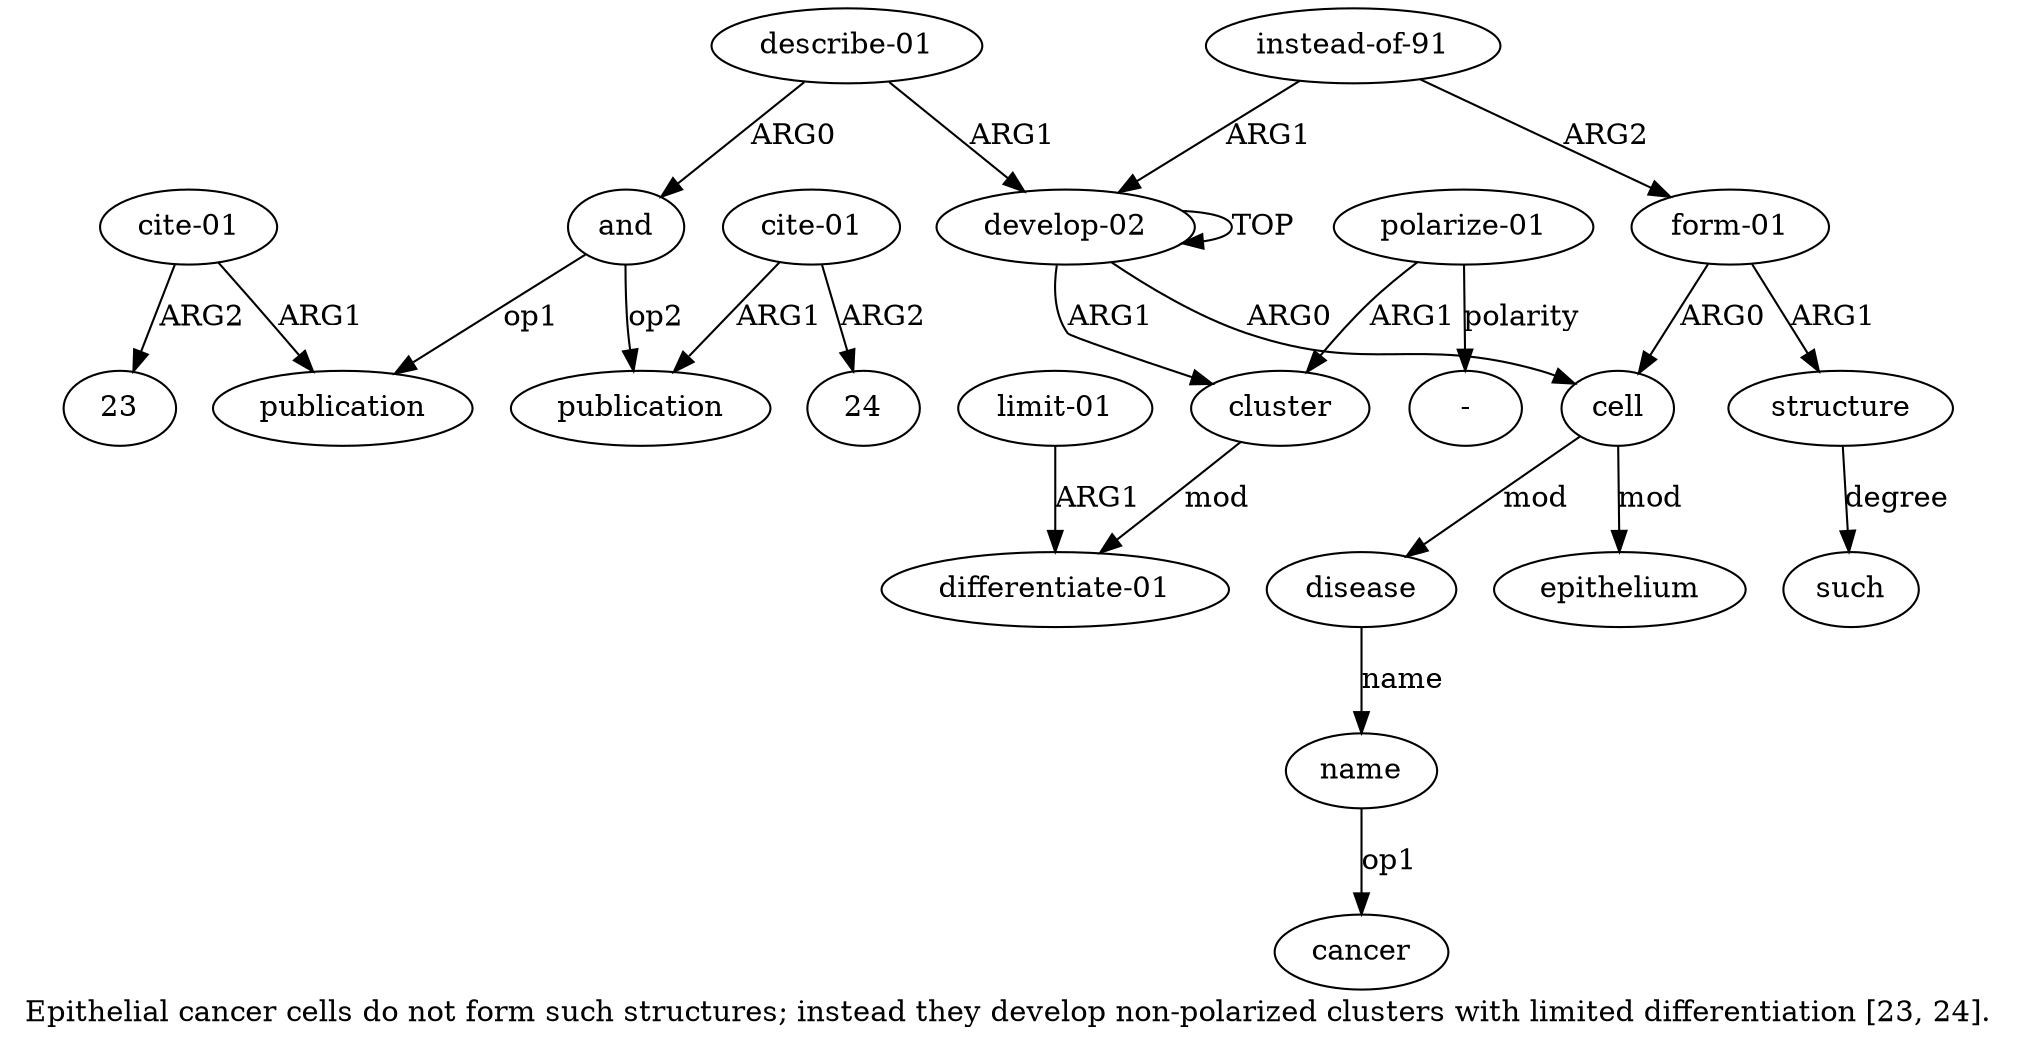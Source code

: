 digraph  {
	graph [label="Epithelial cancer cells do not form such structures; instead they develop non-polarized clusters with limited differentiation [23, \
24]."];
	node [label="\N"];
	"a16 23"	 [color=black,
		gold_ind=-1,
		gold_label=23,
		label=23,
		test_ind=-1,
		test_label=23];
	a15	 [color=black,
		gold_ind=15,
		gold_label=publication,
		label=publication,
		test_ind=15,
		test_label=publication];
	a14	 [color=black,
		gold_ind=14,
		gold_label=and,
		label=and,
		test_ind=14,
		test_label=and];
	a14 -> a15 [key=0,
	color=black,
	gold_label=op1,
	label=op1,
	test_label=op1];
a17 [color=black,
	gold_ind=17,
	gold_label=publication,
	label=publication,
	test_ind=17,
	test_label=publication];
a14 -> a17 [key=0,
color=black,
gold_label=op2,
label=op2,
test_label=op2];
a16 [color=black,
gold_ind=16,
gold_label="cite-01",
label="cite-01",
test_ind=16,
test_label="cite-01"];
a16 -> "a16 23" [key=0,
color=black,
gold_label=ARG2,
label=ARG2,
test_label=ARG2];
a16 -> a15 [key=0,
color=black,
gold_label=ARG1,
label=ARG1,
test_label=ARG1];
a11 [color=black,
gold_ind=11,
gold_label=structure,
label=structure,
test_ind=11,
test_label=structure];
a12 [color=black,
gold_ind=12,
gold_label=such,
label=such,
test_ind=12,
test_label=such];
a11 -> a12 [key=0,
color=black,
gold_label=degree,
label=degree,
test_label=degree];
a10 [color=black,
gold_ind=10,
gold_label=epithelium,
label=epithelium,
test_ind=10,
test_label=epithelium];
a13 [color=black,
gold_ind=13,
gold_label="describe-01",
label="describe-01",
test_ind=13,
test_label="describe-01"];
a13 -> a14 [key=0,
color=black,
gold_label=ARG0,
label=ARG0,
test_label=ARG0];
a0 [color=black,
gold_ind=0,
gold_label="develop-02",
label="develop-02",
test_ind=0,
test_label="develop-02"];
a13 -> a0 [key=0,
color=black,
gold_label=ARG1,
label=ARG1,
test_label=ARG1];
a18 [color=black,
gold_ind=18,
gold_label="cite-01",
label="cite-01",
test_ind=18,
test_label="cite-01"];
a18 -> a17 [key=0,
color=black,
gold_label=ARG1,
label=ARG1,
test_label=ARG1];
"a18 24" [color=black,
gold_ind=-1,
gold_label=24,
label=24,
test_ind=-1,
test_label=24];
a18 -> "a18 24" [key=0,
color=black,
gold_label=ARG2,
label=ARG2,
test_label=ARG2];
a1 [color=black,
gold_ind=1,
gold_label=cluster,
label=cluster,
test_ind=1,
test_label=cluster];
a3 [color=black,
gold_ind=3,
gold_label="differentiate-01",
label="differentiate-01",
test_ind=3,
test_label="differentiate-01"];
a1 -> a3 [key=0,
color=black,
gold_label=mod,
label=mod,
test_label=mod];
a0 -> a1 [key=0,
color=black,
gold_label=ARG1,
label=ARG1,
test_label=ARG1];
a0 -> a0 [key=0,
color=black,
gold_label=TOP,
label=TOP,
test_label=TOP];
a7 [color=black,
gold_ind=7,
gold_label=cell,
label=cell,
test_ind=7,
test_label=cell];
a0 -> a7 [key=0,
color=black,
gold_label=ARG0,
label=ARG0,
test_label=ARG0];
a2 [color=black,
gold_ind=2,
gold_label="polarize-01",
label="polarize-01",
test_ind=2,
test_label="polarize-01"];
a2 -> a1 [key=0,
color=black,
gold_label=ARG1,
label=ARG1,
test_label=ARG1];
"a2 -" [color=black,
gold_ind=-1,
gold_label="-",
label="-",
test_ind=-1,
test_label="-"];
a2 -> "a2 -" [key=0,
color=black,
gold_label=polarity,
label=polarity,
test_label=polarity];
a5 [color=black,
gold_ind=5,
gold_label="instead-of-91",
label="instead-of-91",
test_ind=5,
test_label="instead-of-91"];
a5 -> a0 [key=0,
color=black,
gold_label=ARG1,
label=ARG1,
test_label=ARG1];
a6 [color=black,
gold_ind=6,
gold_label="form-01",
label="form-01",
test_ind=6,
test_label="form-01"];
a5 -> a6 [key=0,
color=black,
gold_label=ARG2,
label=ARG2,
test_label=ARG2];
a4 [color=black,
gold_ind=4,
gold_label="limit-01",
label="limit-01",
test_ind=4,
test_label="limit-01"];
a4 -> a3 [key=0,
color=black,
gold_label=ARG1,
label=ARG1,
test_label=ARG1];
a7 -> a10 [key=0,
color=black,
gold_label=mod,
label=mod,
test_label=mod];
a8 [color=black,
gold_ind=8,
gold_label=disease,
label=disease,
test_ind=8,
test_label=disease];
a7 -> a8 [key=0,
color=black,
gold_label=mod,
label=mod,
test_label=mod];
a6 -> a11 [key=0,
color=black,
gold_label=ARG1,
label=ARG1,
test_label=ARG1];
a6 -> a7 [key=0,
color=black,
gold_label=ARG0,
label=ARG0,
test_label=ARG0];
a9 [color=black,
gold_ind=9,
gold_label=name,
label=name,
test_ind=9,
test_label=name];
"a9 cancer" [color=black,
gold_ind=-1,
gold_label=cancer,
label=cancer,
test_ind=-1,
test_label=cancer];
a9 -> "a9 cancer" [key=0,
color=black,
gold_label=op1,
label=op1,
test_label=op1];
a8 -> a9 [key=0,
color=black,
gold_label=name,
label=name,
test_label=name];
}
